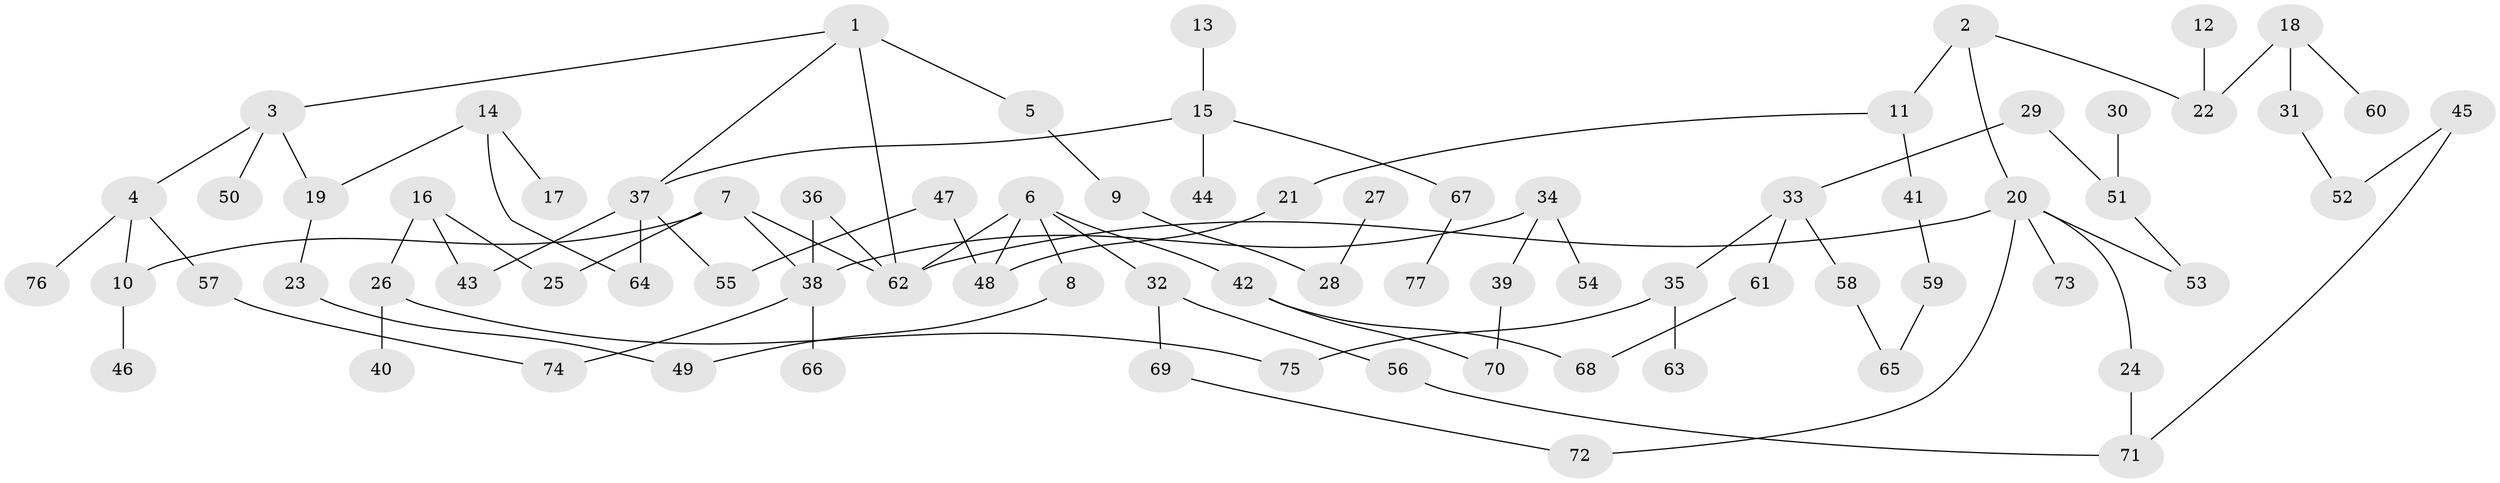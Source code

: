 // original degree distribution, {7: 0.009174311926605505, 6: 0.027522935779816515, 4: 0.10091743119266056, 3: 0.1926605504587156, 2: 0.3211009174311927, 5: 0.01834862385321101, 1: 0.3302752293577982}
// Generated by graph-tools (version 1.1) at 2025/36/03/04/25 23:36:04]
// undirected, 77 vertices, 91 edges
graph export_dot {
  node [color=gray90,style=filled];
  1;
  2;
  3;
  4;
  5;
  6;
  7;
  8;
  9;
  10;
  11;
  12;
  13;
  14;
  15;
  16;
  17;
  18;
  19;
  20;
  21;
  22;
  23;
  24;
  25;
  26;
  27;
  28;
  29;
  30;
  31;
  32;
  33;
  34;
  35;
  36;
  37;
  38;
  39;
  40;
  41;
  42;
  43;
  44;
  45;
  46;
  47;
  48;
  49;
  50;
  51;
  52;
  53;
  54;
  55;
  56;
  57;
  58;
  59;
  60;
  61;
  62;
  63;
  64;
  65;
  66;
  67;
  68;
  69;
  70;
  71;
  72;
  73;
  74;
  75;
  76;
  77;
  1 -- 3 [weight=1.0];
  1 -- 5 [weight=1.0];
  1 -- 37 [weight=1.0];
  1 -- 62 [weight=1.0];
  2 -- 11 [weight=1.0];
  2 -- 20 [weight=1.0];
  2 -- 22 [weight=1.0];
  3 -- 4 [weight=1.0];
  3 -- 19 [weight=1.0];
  3 -- 50 [weight=1.0];
  4 -- 10 [weight=1.0];
  4 -- 57 [weight=1.0];
  4 -- 76 [weight=1.0];
  5 -- 9 [weight=1.0];
  6 -- 8 [weight=1.0];
  6 -- 32 [weight=1.0];
  6 -- 42 [weight=1.0];
  6 -- 48 [weight=1.0];
  6 -- 62 [weight=1.0];
  7 -- 10 [weight=1.0];
  7 -- 25 [weight=1.0];
  7 -- 38 [weight=1.0];
  7 -- 62 [weight=1.0];
  8 -- 49 [weight=1.0];
  9 -- 28 [weight=1.0];
  10 -- 46 [weight=1.0];
  11 -- 21 [weight=1.0];
  11 -- 41 [weight=1.0];
  12 -- 22 [weight=1.0];
  13 -- 15 [weight=1.0];
  14 -- 17 [weight=1.0];
  14 -- 19 [weight=1.0];
  14 -- 64 [weight=1.0];
  15 -- 37 [weight=1.0];
  15 -- 44 [weight=1.0];
  15 -- 67 [weight=1.0];
  16 -- 25 [weight=1.0];
  16 -- 26 [weight=1.0];
  16 -- 43 [weight=1.0];
  18 -- 22 [weight=1.0];
  18 -- 31 [weight=1.0];
  18 -- 60 [weight=1.0];
  19 -- 23 [weight=1.0];
  20 -- 24 [weight=1.0];
  20 -- 53 [weight=1.0];
  20 -- 62 [weight=1.0];
  20 -- 72 [weight=1.0];
  20 -- 73 [weight=1.0];
  21 -- 48 [weight=1.0];
  23 -- 49 [weight=1.0];
  24 -- 71 [weight=1.0];
  26 -- 40 [weight=1.0];
  26 -- 75 [weight=1.0];
  27 -- 28 [weight=1.0];
  29 -- 33 [weight=1.0];
  29 -- 51 [weight=1.0];
  30 -- 51 [weight=1.0];
  31 -- 52 [weight=1.0];
  32 -- 56 [weight=1.0];
  32 -- 69 [weight=1.0];
  33 -- 35 [weight=1.0];
  33 -- 58 [weight=1.0];
  33 -- 61 [weight=1.0];
  34 -- 38 [weight=1.0];
  34 -- 39 [weight=1.0];
  34 -- 54 [weight=1.0];
  35 -- 63 [weight=1.0];
  35 -- 75 [weight=1.0];
  36 -- 38 [weight=1.0];
  36 -- 62 [weight=1.0];
  37 -- 43 [weight=2.0];
  37 -- 55 [weight=1.0];
  37 -- 64 [weight=1.0];
  38 -- 66 [weight=1.0];
  38 -- 74 [weight=1.0];
  39 -- 70 [weight=1.0];
  41 -- 59 [weight=1.0];
  42 -- 68 [weight=1.0];
  42 -- 70 [weight=1.0];
  45 -- 52 [weight=1.0];
  45 -- 71 [weight=1.0];
  47 -- 48 [weight=1.0];
  47 -- 55 [weight=1.0];
  51 -- 53 [weight=1.0];
  56 -- 71 [weight=1.0];
  57 -- 74 [weight=1.0];
  58 -- 65 [weight=1.0];
  59 -- 65 [weight=1.0];
  61 -- 68 [weight=1.0];
  67 -- 77 [weight=1.0];
  69 -- 72 [weight=1.0];
}
